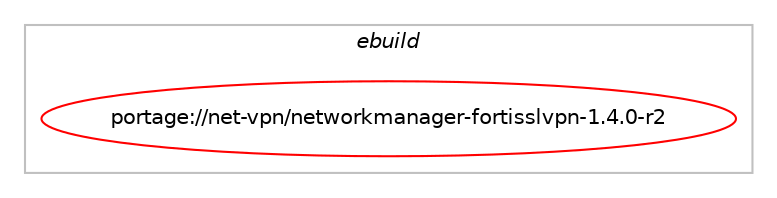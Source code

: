 digraph prolog {

# *************
# Graph options
# *************

newrank=true;
concentrate=true;
compound=true;
graph [rankdir=LR,fontname=Helvetica,fontsize=10,ranksep=1.5];#, ranksep=2.5, nodesep=0.2];
edge  [arrowhead=vee];
node  [fontname=Helvetica,fontsize=10];

# **********
# The ebuild
# **********

subgraph cluster_leftcol {
color=gray;
label=<<i>ebuild</i>>;
id [label="portage://net-vpn/networkmanager-fortisslvpn-1.4.0-r2", color=red, width=4, href="../net-vpn/networkmanager-fortisslvpn-1.4.0-r2.svg"];
}

# ****************
# The dependencies
# ****************

subgraph cluster_midcol {
color=gray;
label=<<i>dependencies</i>>;
subgraph cluster_compile {
fillcolor="#eeeeee";
style=filled;
label=<<i>compile</i>>;
# *** BEGIN UNKNOWN DEPENDENCY TYPE (TODO) ***
# id -> equal(use_conditional_group(positive,gtk,portage://net-vpn/networkmanager-fortisslvpn-1.4.0-r2,[package_dependency(portage://net-vpn/networkmanager-fortisslvpn-1.4.0-r2,install,no,app-crypt,libsecret,greaterequal,[0.18,,,0.18],[],[]),package_dependency(portage://net-vpn/networkmanager-fortisslvpn-1.4.0-r2,install,no,gui-libs,gtk,none,[,,],[slot(4)],[]),package_dependency(portage://net-vpn/networkmanager-fortisslvpn-1.4.0-r2,install,no,media-libs,harfbuzz,none,[,,],[],[]),package_dependency(portage://net-vpn/networkmanager-fortisslvpn-1.4.0-r2,install,no,net-libs,libnma,greaterequal,[1.2.0,,,1.2.0],[],[]),package_dependency(portage://net-vpn/networkmanager-fortisslvpn-1.4.0-r2,install,no,x11-libs,cairo,none,[,,],[],[]),package_dependency(portage://net-vpn/networkmanager-fortisslvpn-1.4.0-r2,install,no,x11-libs,gdk-pixbuf,none,[,,],[],[]),package_dependency(portage://net-vpn/networkmanager-fortisslvpn-1.4.0-r2,install,no,x11-libs,pango,none,[,,],[],[])]))
# *** END UNKNOWN DEPENDENCY TYPE (TODO) ***

# *** BEGIN UNKNOWN DEPENDENCY TYPE (TODO) ***
# id -> equal(package_dependency(portage://net-vpn/networkmanager-fortisslvpn-1.4.0-r2,install,no,dev-libs,glib,greaterequal,[2.32,,,2.32],[slot(2)],[]))
# *** END UNKNOWN DEPENDENCY TYPE (TODO) ***

# *** BEGIN UNKNOWN DEPENDENCY TYPE (TODO) ***
# id -> equal(package_dependency(portage://net-vpn/networkmanager-fortisslvpn-1.4.0-r2,install,no,dev-util,desktop-file-utils,none,[,,],[],[]))
# *** END UNKNOWN DEPENDENCY TYPE (TODO) ***

# *** BEGIN UNKNOWN DEPENDENCY TYPE (TODO) ***
# id -> equal(package_dependency(portage://net-vpn/networkmanager-fortisslvpn-1.4.0-r2,install,no,net-misc,networkmanager,greaterequal,[1.2,,,1.2],any_same_slot,[]))
# *** END UNKNOWN DEPENDENCY TYPE (TODO) ***

# *** BEGIN UNKNOWN DEPENDENCY TYPE (TODO) ***
# id -> equal(package_dependency(portage://net-vpn/networkmanager-fortisslvpn-1.4.0-r2,install,no,x11-misc,shared-mime-info,none,[,,],[],[]))
# *** END UNKNOWN DEPENDENCY TYPE (TODO) ***

}
subgraph cluster_compileandrun {
fillcolor="#eeeeee";
style=filled;
label=<<i>compile and run</i>>;
}
subgraph cluster_run {
fillcolor="#eeeeee";
style=filled;
label=<<i>run</i>>;
# *** BEGIN UNKNOWN DEPENDENCY TYPE (TODO) ***
# id -> equal(package_dependency(portage://net-vpn/networkmanager-fortisslvpn-1.4.0-r2,run,no,net-dialup,ppp,none,[,,],any_same_slot,[]))
# *** END UNKNOWN DEPENDENCY TYPE (TODO) ***

# *** BEGIN UNKNOWN DEPENDENCY TYPE (TODO) ***
# id -> equal(package_dependency(portage://net-vpn/networkmanager-fortisslvpn-1.4.0-r2,run,no,net-vpn,openfortivpn,greaterequal,[1.2.0,,,1.2.0],[],[]))
# *** END UNKNOWN DEPENDENCY TYPE (TODO) ***

}
}

# **************
# The candidates
# **************

subgraph cluster_choices {
rank=same;
color=gray;
label=<<i>candidates</i>>;

}

}
